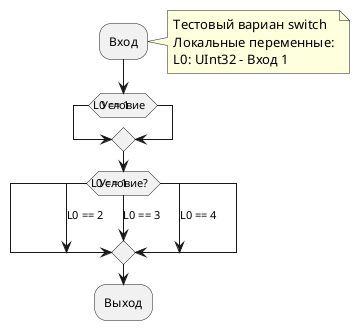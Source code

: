 @startuml

!function $comment()
!return ""
!endfunction
:Вход;
note right
Тестовый вариан switch
Локальные переменные:
L0: UInt32 - Вход 1
end note

switch (Условие)
case (L0 == 1)
    'Действие 1
case ()
    'defult действие
endswitch

switch (Условие?)
case (L0 == 1)
    'Действие 1
case (L0 == 2) 
    'Действие 2
case (L0 == 3)
    'Действие 3
case (L0 == 4)
    'Действие 4
case ()
    'defult действие
endswitch


:Выход;
@enduml